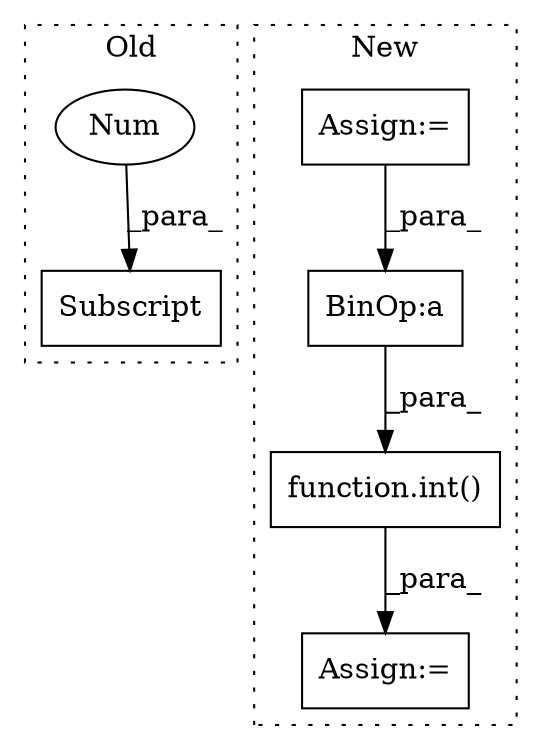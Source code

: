 digraph G {
subgraph cluster0 {
1 [label="Subscript" a="63" s="2381,0" l="10,0" shape="box"];
4 [label="Num" a="76" s="2388" l="2" shape="ellipse"];
label = "Old";
style="dotted";
}
subgraph cluster1 {
2 [label="function.int()" a="75" s="2518,2545" l="4,1" shape="box"];
3 [label="Assign:=" a="68" s="2515" l="3" shape="box"];
5 [label="BinOp:a" a="82" s="2462" l="3" shape="box"];
6 [label="Assign:=" a="68" s="1627" l="3" shape="box"];
label = "New";
style="dotted";
}
2 -> 3 [label="_para_"];
4 -> 1 [label="_para_"];
5 -> 2 [label="_para_"];
6 -> 5 [label="_para_"];
}